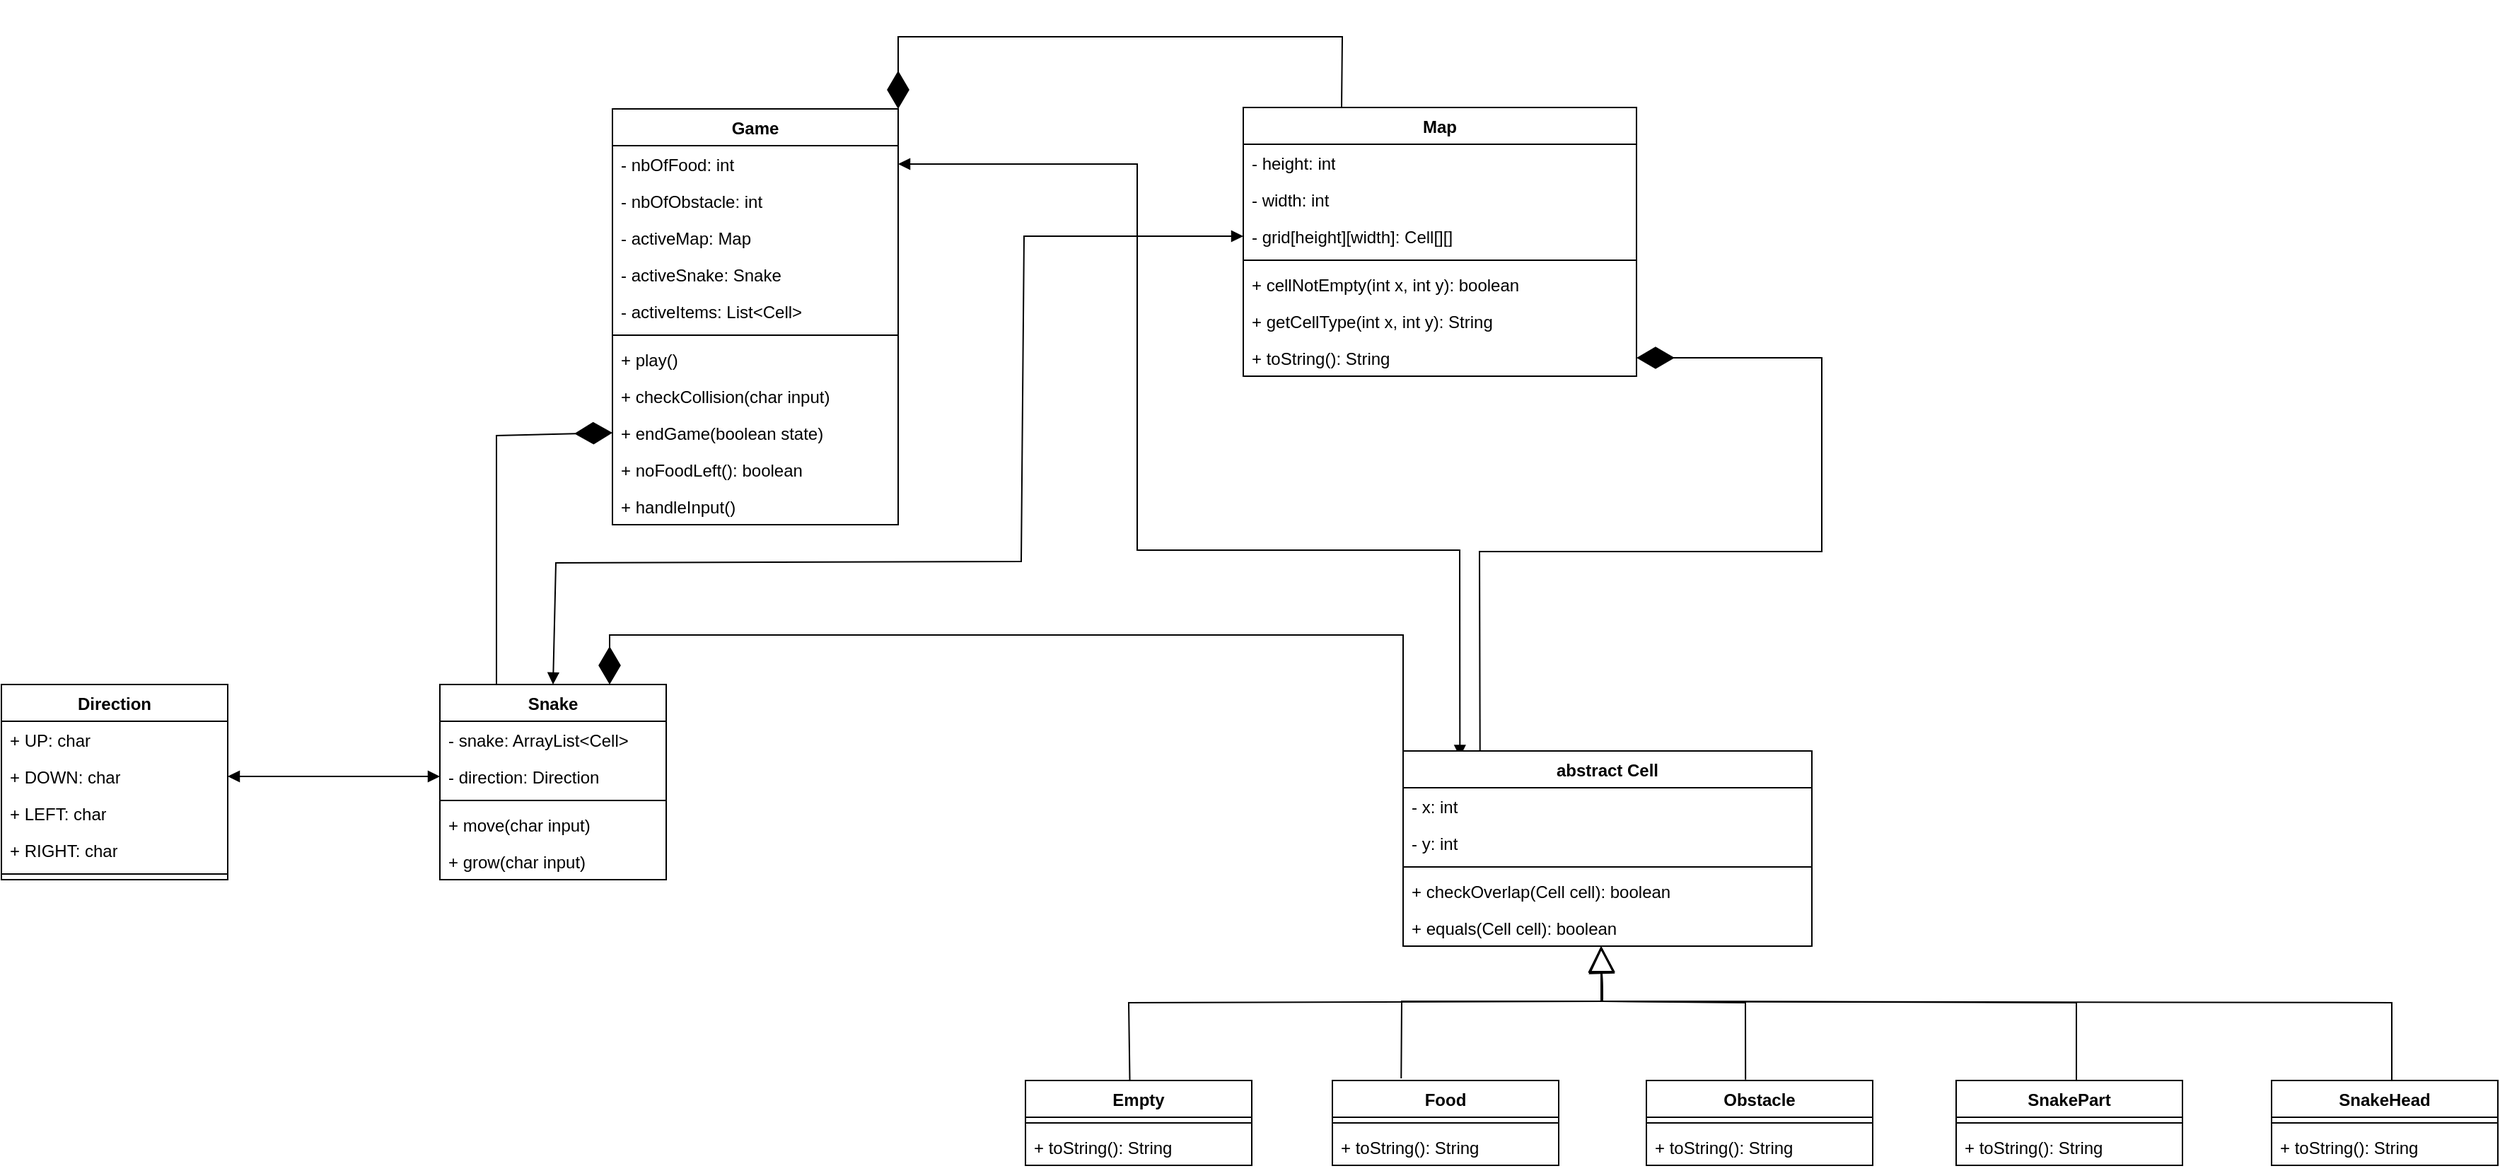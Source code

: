 <mxfile version="26.0.9">
  <diagram id="C5RBs43oDa-KdzZeNtuy" name="Page-1">
    <mxGraphModel dx="2922" dy="2815" grid="0" gridSize="10" guides="1" tooltips="1" connect="1" arrows="1" fold="1" page="1" pageScale="1" pageWidth="827" pageHeight="1169" math="0" shadow="0">
      <root>
        <mxCell id="WIyWlLk6GJQsqaUBKTNV-0" />
        <mxCell id="WIyWlLk6GJQsqaUBKTNV-1" parent="WIyWlLk6GJQsqaUBKTNV-0" />
        <mxCell id="BdjOSIE1ZlerIC6Gjbdh-4" value="Map" style="swimlane;fontStyle=1;align=center;verticalAlign=top;childLayout=stackLayout;horizontal=1;startSize=26;horizontalStack=0;resizeParent=1;resizeParentMax=0;resizeLast=0;collapsible=1;marginBottom=0;whiteSpace=wrap;html=1;" parent="WIyWlLk6GJQsqaUBKTNV-1" vertex="1">
          <mxGeometry x="1001" y="-927" width="278" height="190" as="geometry" />
        </mxCell>
        <mxCell id="BdjOSIE1ZlerIC6Gjbdh-17" value="- height: int" style="text;align=left;verticalAlign=top;spacingLeft=4;spacingRight=4;overflow=hidden;rotatable=0;points=[[0,0.5],[1,0.5]];portConstraint=eastwest;whiteSpace=wrap;html=1;" parent="BdjOSIE1ZlerIC6Gjbdh-4" vertex="1">
          <mxGeometry y="26" width="278" height="26" as="geometry" />
        </mxCell>
        <mxCell id="BdjOSIE1ZlerIC6Gjbdh-58" value="- width: int" style="text;align=left;verticalAlign=top;spacingLeft=4;spacingRight=4;overflow=hidden;rotatable=0;points=[[0,0.5],[1,0.5]];portConstraint=eastwest;whiteSpace=wrap;html=1;" parent="BdjOSIE1ZlerIC6Gjbdh-4" vertex="1">
          <mxGeometry y="52" width="278" height="26" as="geometry" />
        </mxCell>
        <mxCell id="gjHX_R62zOp6Vwz3K7VU-9" value="- grid[height][width]: Cell[][]" style="text;align=left;verticalAlign=top;spacingLeft=4;spacingRight=4;overflow=hidden;rotatable=0;points=[[0,0.5],[1,0.5]];portConstraint=eastwest;whiteSpace=wrap;html=1;" parent="BdjOSIE1ZlerIC6Gjbdh-4" vertex="1">
          <mxGeometry y="78" width="278" height="26" as="geometry" />
        </mxCell>
        <mxCell id="BdjOSIE1ZlerIC6Gjbdh-6" value="" style="line;strokeWidth=1;align=left;verticalAlign=middle;spacingTop=-1;spacingLeft=3;spacingRight=3;rotatable=0;labelPosition=right;points=[];portConstraint=eastwest;" parent="BdjOSIE1ZlerIC6Gjbdh-4" vertex="1">
          <mxGeometry y="104" width="278" height="8" as="geometry" />
        </mxCell>
        <mxCell id="6NrvAYaBloMerTwjyqQH-0" value="+ cellNotEmpty(int x, int y): boolean&lt;div&gt;&lt;br&gt;&lt;/div&gt;" style="text;align=left;verticalAlign=top;spacingLeft=4;spacingRight=4;overflow=hidden;rotatable=0;points=[[0,0.5],[1,0.5]];portConstraint=eastwest;whiteSpace=wrap;html=1;" parent="BdjOSIE1ZlerIC6Gjbdh-4" vertex="1">
          <mxGeometry y="112" width="278" height="26" as="geometry" />
        </mxCell>
        <mxCell id="BAlonrOyO3S9iq8skjWO-0" value="+ getCellType(int x, int y): String" style="text;align=left;verticalAlign=top;spacingLeft=4;spacingRight=4;overflow=hidden;rotatable=0;points=[[0,0.5],[1,0.5]];portConstraint=eastwest;whiteSpace=wrap;html=1;" parent="BdjOSIE1ZlerIC6Gjbdh-4" vertex="1">
          <mxGeometry y="138" width="278" height="26" as="geometry" />
        </mxCell>
        <mxCell id="BAlonrOyO3S9iq8skjWO-1" value="+ toString(): String" style="text;align=left;verticalAlign=top;spacingLeft=4;spacingRight=4;overflow=hidden;rotatable=0;points=[[0,0.5],[1,0.5]];portConstraint=eastwest;whiteSpace=wrap;html=1;" parent="BdjOSIE1ZlerIC6Gjbdh-4" vertex="1">
          <mxGeometry y="164" width="278" height="26" as="geometry" />
        </mxCell>
        <mxCell id="BdjOSIE1ZlerIC6Gjbdh-8" value="Snake" style="swimlane;fontStyle=1;align=center;verticalAlign=top;childLayout=stackLayout;horizontal=1;startSize=26;horizontalStack=0;resizeParent=1;resizeParentMax=0;resizeLast=0;collapsible=1;marginBottom=0;whiteSpace=wrap;html=1;" parent="WIyWlLk6GJQsqaUBKTNV-1" vertex="1">
          <mxGeometry x="433" y="-519" width="160" height="138" as="geometry" />
        </mxCell>
        <mxCell id="BdjOSIE1ZlerIC6Gjbdh-9" value="- snake: ArrayList&amp;lt;Cell&amp;gt;" style="text;align=left;verticalAlign=top;spacingLeft=4;spacingRight=4;overflow=hidden;rotatable=0;points=[[0,0.5],[1,0.5]];portConstraint=eastwest;whiteSpace=wrap;html=1;" parent="BdjOSIE1ZlerIC6Gjbdh-8" vertex="1">
          <mxGeometry y="26" width="160" height="26" as="geometry" />
        </mxCell>
        <mxCell id="BdjOSIE1ZlerIC6Gjbdh-60" value="- direction: Direction" style="text;align=left;verticalAlign=top;spacingLeft=4;spacingRight=4;overflow=hidden;rotatable=0;points=[[0,0.5],[1,0.5]];portConstraint=eastwest;whiteSpace=wrap;html=1;" parent="BdjOSIE1ZlerIC6Gjbdh-8" vertex="1">
          <mxGeometry y="52" width="160" height="26" as="geometry" />
        </mxCell>
        <mxCell id="BdjOSIE1ZlerIC6Gjbdh-10" value="" style="line;strokeWidth=1;align=left;verticalAlign=middle;spacingTop=-1;spacingLeft=3;spacingRight=3;rotatable=0;labelPosition=right;points=[];portConstraint=eastwest;" parent="BdjOSIE1ZlerIC6Gjbdh-8" vertex="1">
          <mxGeometry y="78" width="160" height="8" as="geometry" />
        </mxCell>
        <mxCell id="BdjOSIE1ZlerIC6Gjbdh-61" value="+ move(char input)" style="text;align=left;verticalAlign=top;spacingLeft=4;spacingRight=4;overflow=hidden;rotatable=0;points=[[0,0.5],[1,0.5]];portConstraint=eastwest;whiteSpace=wrap;html=1;" parent="BdjOSIE1ZlerIC6Gjbdh-8" vertex="1">
          <mxGeometry y="86" width="160" height="26" as="geometry" />
        </mxCell>
        <mxCell id="BdjOSIE1ZlerIC6Gjbdh-62" value="+ grow(char input)" style="text;align=left;verticalAlign=top;spacingLeft=4;spacingRight=4;overflow=hidden;rotatable=0;points=[[0,0.5],[1,0.5]];portConstraint=eastwest;whiteSpace=wrap;html=1;" parent="BdjOSIE1ZlerIC6Gjbdh-8" vertex="1">
          <mxGeometry y="112" width="160" height="26" as="geometry" />
        </mxCell>
        <mxCell id="BdjOSIE1ZlerIC6Gjbdh-18" value="Direction" style="swimlane;fontStyle=1;align=center;verticalAlign=top;childLayout=stackLayout;horizontal=1;startSize=26;horizontalStack=0;resizeParent=1;resizeParentMax=0;resizeLast=0;collapsible=1;marginBottom=0;whiteSpace=wrap;html=1;" parent="WIyWlLk6GJQsqaUBKTNV-1" vertex="1">
          <mxGeometry x="123" y="-519" width="160" height="138" as="geometry" />
        </mxCell>
        <mxCell id="BdjOSIE1ZlerIC6Gjbdh-19" value="+ UP: char" style="text;align=left;verticalAlign=top;spacingLeft=4;spacingRight=4;overflow=hidden;rotatable=0;points=[[0,0.5],[1,0.5]];portConstraint=eastwest;whiteSpace=wrap;html=1;" parent="BdjOSIE1ZlerIC6Gjbdh-18" vertex="1">
          <mxGeometry y="26" width="160" height="26" as="geometry" />
        </mxCell>
        <mxCell id="BdjOSIE1ZlerIC6Gjbdh-24" value="+ DOWN: char" style="text;align=left;verticalAlign=top;spacingLeft=4;spacingRight=4;overflow=hidden;rotatable=0;points=[[0,0.5],[1,0.5]];portConstraint=eastwest;whiteSpace=wrap;html=1;" parent="BdjOSIE1ZlerIC6Gjbdh-18" vertex="1">
          <mxGeometry y="52" width="160" height="26" as="geometry" />
        </mxCell>
        <mxCell id="BdjOSIE1ZlerIC6Gjbdh-25" value="+ LEFT: char" style="text;align=left;verticalAlign=top;spacingLeft=4;spacingRight=4;overflow=hidden;rotatable=0;points=[[0,0.5],[1,0.5]];portConstraint=eastwest;whiteSpace=wrap;html=1;" parent="BdjOSIE1ZlerIC6Gjbdh-18" vertex="1">
          <mxGeometry y="78" width="160" height="26" as="geometry" />
        </mxCell>
        <mxCell id="BdjOSIE1ZlerIC6Gjbdh-20" value="+ RIGHT: char" style="text;align=left;verticalAlign=top;spacingLeft=4;spacingRight=4;overflow=hidden;rotatable=0;points=[[0,0.5],[1,0.5]];portConstraint=eastwest;whiteSpace=wrap;html=1;" parent="BdjOSIE1ZlerIC6Gjbdh-18" vertex="1">
          <mxGeometry y="104" width="160" height="26" as="geometry" />
        </mxCell>
        <mxCell id="BdjOSIE1ZlerIC6Gjbdh-21" value="" style="line;strokeWidth=1;align=left;verticalAlign=middle;spacingTop=-1;spacingLeft=3;spacingRight=3;rotatable=0;labelPosition=right;points=[];portConstraint=eastwest;" parent="BdjOSIE1ZlerIC6Gjbdh-18" vertex="1">
          <mxGeometry y="130" width="160" height="8" as="geometry" />
        </mxCell>
        <mxCell id="BdjOSIE1ZlerIC6Gjbdh-26" value="Game" style="swimlane;fontStyle=1;align=center;verticalAlign=top;childLayout=stackLayout;horizontal=1;startSize=26;horizontalStack=0;resizeParent=1;resizeParentMax=0;resizeLast=0;collapsible=1;marginBottom=0;whiteSpace=wrap;html=1;" parent="WIyWlLk6GJQsqaUBKTNV-1" vertex="1">
          <mxGeometry x="555" y="-926" width="202" height="294" as="geometry" />
        </mxCell>
        <mxCell id="BdjOSIE1ZlerIC6Gjbdh-27" value="- nbOfFood: int" style="text;align=left;verticalAlign=top;spacingLeft=4;spacingRight=4;overflow=hidden;rotatable=0;points=[[0,0.5],[1,0.5]];portConstraint=eastwest;whiteSpace=wrap;html=1;" parent="BdjOSIE1ZlerIC6Gjbdh-26" vertex="1">
          <mxGeometry y="26" width="202" height="26" as="geometry" />
        </mxCell>
        <mxCell id="BdjOSIE1ZlerIC6Gjbdh-28" value="- nbOfObstacle: int" style="text;align=left;verticalAlign=top;spacingLeft=4;spacingRight=4;overflow=hidden;rotatable=0;points=[[0,0.5],[1,0.5]];portConstraint=eastwest;whiteSpace=wrap;html=1;" parent="BdjOSIE1ZlerIC6Gjbdh-26" vertex="1">
          <mxGeometry y="52" width="202" height="26" as="geometry" />
        </mxCell>
        <mxCell id="BdjOSIE1ZlerIC6Gjbdh-70" value="- activeMap: Map" style="text;align=left;verticalAlign=top;spacingLeft=4;spacingRight=4;overflow=hidden;rotatable=0;points=[[0,0.5],[1,0.5]];portConstraint=eastwest;whiteSpace=wrap;html=1;" parent="BdjOSIE1ZlerIC6Gjbdh-26" vertex="1">
          <mxGeometry y="78" width="202" height="26" as="geometry" />
        </mxCell>
        <mxCell id="BdjOSIE1ZlerIC6Gjbdh-69" value="- activeSnake: Snake" style="text;align=left;verticalAlign=top;spacingLeft=4;spacingRight=4;overflow=hidden;rotatable=0;points=[[0,0.5],[1,0.5]];portConstraint=eastwest;whiteSpace=wrap;html=1;" parent="BdjOSIE1ZlerIC6Gjbdh-26" vertex="1">
          <mxGeometry y="104" width="202" height="26" as="geometry" />
        </mxCell>
        <mxCell id="BdjOSIE1ZlerIC6Gjbdh-64" value="- activeItems: List&amp;lt;Cell&amp;gt;" style="text;align=left;verticalAlign=top;spacingLeft=4;spacingRight=4;overflow=hidden;rotatable=0;points=[[0,0.5],[1,0.5]];portConstraint=eastwest;whiteSpace=wrap;html=1;" parent="BdjOSIE1ZlerIC6Gjbdh-26" vertex="1">
          <mxGeometry y="130" width="202" height="26" as="geometry" />
        </mxCell>
        <mxCell id="BdjOSIE1ZlerIC6Gjbdh-29" value="" style="line;strokeWidth=1;align=left;verticalAlign=middle;spacingTop=-1;spacingLeft=3;spacingRight=3;rotatable=0;labelPosition=right;points=[];portConstraint=eastwest;" parent="BdjOSIE1ZlerIC6Gjbdh-26" vertex="1">
          <mxGeometry y="156" width="202" height="8" as="geometry" />
        </mxCell>
        <mxCell id="BdjOSIE1ZlerIC6Gjbdh-30" value="+ play()" style="text;align=left;verticalAlign=top;spacingLeft=4;spacingRight=4;overflow=hidden;rotatable=0;points=[[0,0.5],[1,0.5]];portConstraint=eastwest;whiteSpace=wrap;html=1;" parent="BdjOSIE1ZlerIC6Gjbdh-26" vertex="1">
          <mxGeometry y="164" width="202" height="26" as="geometry" />
        </mxCell>
        <mxCell id="BdjOSIE1ZlerIC6Gjbdh-11" value="+ checkCollision(char input)" style="text;align=left;verticalAlign=top;spacingLeft=4;spacingRight=4;overflow=hidden;rotatable=0;points=[[0,0.5],[1,0.5]];portConstraint=eastwest;whiteSpace=wrap;html=1;" parent="BdjOSIE1ZlerIC6Gjbdh-26" vertex="1">
          <mxGeometry y="190" width="202" height="26" as="geometry" />
        </mxCell>
        <mxCell id="BdjOSIE1ZlerIC6Gjbdh-67" value="+ endGame(boolean state)" style="text;align=left;verticalAlign=top;spacingLeft=4;spacingRight=4;overflow=hidden;rotatable=0;points=[[0,0.5],[1,0.5]];portConstraint=eastwest;whiteSpace=wrap;html=1;" parent="BdjOSIE1ZlerIC6Gjbdh-26" vertex="1">
          <mxGeometry y="216" width="202" height="26" as="geometry" />
        </mxCell>
        <mxCell id="BAlonrOyO3S9iq8skjWO-8" value="+ noFoodLeft(): boolean" style="text;align=left;verticalAlign=top;spacingLeft=4;spacingRight=4;overflow=hidden;rotatable=0;points=[[0,0.5],[1,0.5]];portConstraint=eastwest;whiteSpace=wrap;html=1;" parent="BdjOSIE1ZlerIC6Gjbdh-26" vertex="1">
          <mxGeometry y="242" width="202" height="26" as="geometry" />
        </mxCell>
        <mxCell id="BAlonrOyO3S9iq8skjWO-9" value="+ handleInput()" style="text;align=left;verticalAlign=top;spacingLeft=4;spacingRight=4;overflow=hidden;rotatable=0;points=[[0,0.5],[1,0.5]];portConstraint=eastwest;whiteSpace=wrap;html=1;" parent="BdjOSIE1ZlerIC6Gjbdh-26" vertex="1">
          <mxGeometry y="268" width="202" height="26" as="geometry" />
        </mxCell>
        <mxCell id="BdjOSIE1ZlerIC6Gjbdh-83" value="" style="endArrow=diamondThin;endFill=1;endSize=24;html=1;rounded=0;exitX=0;exitY=0;exitDx=0;exitDy=0;entryX=0.75;entryY=0;entryDx=0;entryDy=0;" parent="WIyWlLk6GJQsqaUBKTNV-1" source="Aa71tJGsUNVY9X4nbh6g-4" target="BdjOSIE1ZlerIC6Gjbdh-8" edge="1">
          <mxGeometry width="160" relative="1" as="geometry">
            <mxPoint x="806" y="-397.0" as="sourcePoint" />
            <mxPoint x="681" y="-464" as="targetPoint" />
            <Array as="points">
              <mxPoint x="1114" y="-554" />
              <mxPoint x="553" y="-554" />
            </Array>
          </mxGeometry>
        </mxCell>
        <mxCell id="6NrvAYaBloMerTwjyqQH-10" value="" style="endArrow=block;startArrow=block;endFill=1;startFill=1;html=1;rounded=0;entryX=0;entryY=0.5;entryDx=0;entryDy=0;exitX=0.5;exitY=0;exitDx=0;exitDy=0;" parent="WIyWlLk6GJQsqaUBKTNV-1" source="BdjOSIE1ZlerIC6Gjbdh-8" target="gjHX_R62zOp6Vwz3K7VU-9" edge="1">
          <mxGeometry width="160" relative="1" as="geometry">
            <mxPoint x="513" y="-549" as="sourcePoint" />
            <mxPoint x="868" y="-549" as="targetPoint" />
            <Array as="points">
              <mxPoint x="515" y="-605" />
              <mxPoint x="844" y="-606" />
              <mxPoint x="846" y="-836" />
            </Array>
          </mxGeometry>
        </mxCell>
        <mxCell id="6NrvAYaBloMerTwjyqQH-12" value="" style="endArrow=block;startArrow=block;endFill=1;startFill=1;html=1;rounded=0;entryX=1;entryY=0.5;entryDx=0;entryDy=0;exitX=0;exitY=0.5;exitDx=0;exitDy=0;" parent="WIyWlLk6GJQsqaUBKTNV-1" source="BdjOSIE1ZlerIC6Gjbdh-60" target="BdjOSIE1ZlerIC6Gjbdh-24" edge="1">
          <mxGeometry width="160" relative="1" as="geometry">
            <mxPoint x="533" y="-499" as="sourcePoint" />
            <mxPoint x="1022" y="-975" as="targetPoint" />
            <Array as="points" />
          </mxGeometry>
        </mxCell>
        <mxCell id="6NrvAYaBloMerTwjyqQH-13" value="" style="endArrow=block;startArrow=block;endFill=1;startFill=1;html=1;rounded=0;exitX=0.139;exitY=0.031;exitDx=0;exitDy=0;entryX=1;entryY=0.5;entryDx=0;entryDy=0;exitPerimeter=0;" parent="WIyWlLk6GJQsqaUBKTNV-1" source="Aa71tJGsUNVY9X4nbh6g-4" target="BdjOSIE1ZlerIC6Gjbdh-27" edge="1">
          <mxGeometry width="160" relative="1" as="geometry">
            <mxPoint x="542" y="-369" as="sourcePoint" />
            <mxPoint x="765" y="-922" as="targetPoint" />
            <Array as="points">
              <mxPoint x="1154" y="-614" />
              <mxPoint x="926" y="-614" />
              <mxPoint x="926" y="-887" />
            </Array>
          </mxGeometry>
        </mxCell>
        <mxCell id="Aa71tJGsUNVY9X4nbh6g-4" value="abstract Cell" style="swimlane;fontStyle=1;align=center;verticalAlign=top;childLayout=stackLayout;horizontal=1;startSize=26;horizontalStack=0;resizeParent=1;resizeParentMax=0;resizeLast=0;collapsible=1;marginBottom=0;whiteSpace=wrap;html=1;" parent="WIyWlLk6GJQsqaUBKTNV-1" vertex="1">
          <mxGeometry x="1114" y="-472" width="289" height="138" as="geometry" />
        </mxCell>
        <mxCell id="Aa71tJGsUNVY9X4nbh6g-5" value="- x: int" style="text;align=left;verticalAlign=top;spacingLeft=4;spacingRight=4;overflow=hidden;rotatable=0;points=[[0,0.5],[1,0.5]];portConstraint=eastwest;whiteSpace=wrap;html=1;" parent="Aa71tJGsUNVY9X4nbh6g-4" vertex="1">
          <mxGeometry y="26" width="289" height="26" as="geometry" />
        </mxCell>
        <mxCell id="Aa71tJGsUNVY9X4nbh6g-9" value="- y: int" style="text;align=left;verticalAlign=top;spacingLeft=4;spacingRight=4;overflow=hidden;rotatable=0;points=[[0,0.5],[1,0.5]];portConstraint=eastwest;whiteSpace=wrap;html=1;" parent="Aa71tJGsUNVY9X4nbh6g-4" vertex="1">
          <mxGeometry y="52" width="289" height="26" as="geometry" />
        </mxCell>
        <mxCell id="Aa71tJGsUNVY9X4nbh6g-6" value="" style="line;strokeWidth=1;align=left;verticalAlign=middle;spacingTop=-1;spacingLeft=3;spacingRight=3;rotatable=0;labelPosition=right;points=[];portConstraint=eastwest;" parent="Aa71tJGsUNVY9X4nbh6g-4" vertex="1">
          <mxGeometry y="78" width="289" height="8" as="geometry" />
        </mxCell>
        <mxCell id="BAlonrOyO3S9iq8skjWO-2" value="+ checkOverlap(Cell cell): boolean&lt;div&gt;&lt;br&gt;&lt;/div&gt;" style="text;align=left;verticalAlign=top;spacingLeft=4;spacingRight=4;overflow=hidden;rotatable=0;points=[[0,0.5],[1,0.5]];portConstraint=eastwest;whiteSpace=wrap;html=1;" parent="Aa71tJGsUNVY9X4nbh6g-4" vertex="1">
          <mxGeometry y="86" width="289" height="26" as="geometry" />
        </mxCell>
        <mxCell id="BAlonrOyO3S9iq8skjWO-3" value="+ equals(Cell cell): boolean" style="text;align=left;verticalAlign=top;spacingLeft=4;spacingRight=4;overflow=hidden;rotatable=0;points=[[0,0.5],[1,0.5]];portConstraint=eastwest;whiteSpace=wrap;html=1;" parent="Aa71tJGsUNVY9X4nbh6g-4" vertex="1">
          <mxGeometry y="112" width="289" height="26" as="geometry" />
        </mxCell>
        <mxCell id="Aa71tJGsUNVY9X4nbh6g-10" value="Empty" style="swimlane;fontStyle=1;align=center;verticalAlign=top;childLayout=stackLayout;horizontal=1;startSize=26;horizontalStack=0;resizeParent=1;resizeParentMax=0;resizeLast=0;collapsible=1;marginBottom=0;whiteSpace=wrap;html=1;" parent="WIyWlLk6GJQsqaUBKTNV-1" vertex="1">
          <mxGeometry x="847" y="-239" width="160" height="60" as="geometry" />
        </mxCell>
        <mxCell id="Aa71tJGsUNVY9X4nbh6g-13" value="" style="line;strokeWidth=1;align=left;verticalAlign=middle;spacingTop=-1;spacingLeft=3;spacingRight=3;rotatable=0;labelPosition=right;points=[];portConstraint=eastwest;" parent="Aa71tJGsUNVY9X4nbh6g-10" vertex="1">
          <mxGeometry y="26" width="160" height="8" as="geometry" />
        </mxCell>
        <mxCell id="BAlonrOyO3S9iq8skjWO-4" value="+ toString(): String" style="text;align=left;verticalAlign=top;spacingLeft=4;spacingRight=4;overflow=hidden;rotatable=0;points=[[0,0.5],[1,0.5]];portConstraint=eastwest;whiteSpace=wrap;html=1;" parent="Aa71tJGsUNVY9X4nbh6g-10" vertex="1">
          <mxGeometry y="34" width="160" height="26" as="geometry" />
        </mxCell>
        <mxCell id="Aa71tJGsUNVY9X4nbh6g-14" value="Food" style="swimlane;fontStyle=1;align=center;verticalAlign=top;childLayout=stackLayout;horizontal=1;startSize=26;horizontalStack=0;resizeParent=1;resizeParentMax=0;resizeLast=0;collapsible=1;marginBottom=0;whiteSpace=wrap;html=1;" parent="WIyWlLk6GJQsqaUBKTNV-1" vertex="1">
          <mxGeometry x="1064" y="-239" width="160" height="60" as="geometry" />
        </mxCell>
        <mxCell id="Aa71tJGsUNVY9X4nbh6g-15" value="" style="line;strokeWidth=1;align=left;verticalAlign=middle;spacingTop=-1;spacingLeft=3;spacingRight=3;rotatable=0;labelPosition=right;points=[];portConstraint=eastwest;" parent="Aa71tJGsUNVY9X4nbh6g-14" vertex="1">
          <mxGeometry y="26" width="160" height="8" as="geometry" />
        </mxCell>
        <mxCell id="BAlonrOyO3S9iq8skjWO-5" value="+ toString(): String" style="text;align=left;verticalAlign=top;spacingLeft=4;spacingRight=4;overflow=hidden;rotatable=0;points=[[0,0.5],[1,0.5]];portConstraint=eastwest;whiteSpace=wrap;html=1;" parent="Aa71tJGsUNVY9X4nbh6g-14" vertex="1">
          <mxGeometry y="34" width="160" height="26" as="geometry" />
        </mxCell>
        <mxCell id="Aa71tJGsUNVY9X4nbh6g-16" value="SnakePart" style="swimlane;fontStyle=1;align=center;verticalAlign=top;childLayout=stackLayout;horizontal=1;startSize=26;horizontalStack=0;resizeParent=1;resizeParentMax=0;resizeLast=0;collapsible=1;marginBottom=0;whiteSpace=wrap;html=1;" parent="WIyWlLk6GJQsqaUBKTNV-1" vertex="1">
          <mxGeometry x="1505" y="-239" width="160" height="60" as="geometry" />
        </mxCell>
        <mxCell id="Aa71tJGsUNVY9X4nbh6g-17" value="" style="line;strokeWidth=1;align=left;verticalAlign=middle;spacingTop=-1;spacingLeft=3;spacingRight=3;rotatable=0;labelPosition=right;points=[];portConstraint=eastwest;" parent="Aa71tJGsUNVY9X4nbh6g-16" vertex="1">
          <mxGeometry y="26" width="160" height="8" as="geometry" />
        </mxCell>
        <mxCell id="BAlonrOyO3S9iq8skjWO-7" value="+ toString(): String" style="text;align=left;verticalAlign=top;spacingLeft=4;spacingRight=4;overflow=hidden;rotatable=0;points=[[0,0.5],[1,0.5]];portConstraint=eastwest;whiteSpace=wrap;html=1;" parent="Aa71tJGsUNVY9X4nbh6g-16" vertex="1">
          <mxGeometry y="34" width="160" height="26" as="geometry" />
        </mxCell>
        <mxCell id="Aa71tJGsUNVY9X4nbh6g-18" value="Obstacle" style="swimlane;fontStyle=1;align=center;verticalAlign=top;childLayout=stackLayout;horizontal=1;startSize=26;horizontalStack=0;resizeParent=1;resizeParentMax=0;resizeLast=0;collapsible=1;marginBottom=0;whiteSpace=wrap;html=1;" parent="WIyWlLk6GJQsqaUBKTNV-1" vertex="1">
          <mxGeometry x="1286" y="-239" width="160" height="60" as="geometry" />
        </mxCell>
        <mxCell id="Aa71tJGsUNVY9X4nbh6g-19" value="" style="line;strokeWidth=1;align=left;verticalAlign=middle;spacingTop=-1;spacingLeft=3;spacingRight=3;rotatable=0;labelPosition=right;points=[];portConstraint=eastwest;" parent="Aa71tJGsUNVY9X4nbh6g-18" vertex="1">
          <mxGeometry y="26" width="160" height="8" as="geometry" />
        </mxCell>
        <mxCell id="gjHX_R62zOp6Vwz3K7VU-3" value="+ toString(): String" style="text;align=left;verticalAlign=top;spacingLeft=4;spacingRight=4;overflow=hidden;rotatable=0;points=[[0,0.5],[1,0.5]];portConstraint=eastwest;whiteSpace=wrap;html=1;" parent="Aa71tJGsUNVY9X4nbh6g-18" vertex="1">
          <mxGeometry y="34" width="160" height="26" as="geometry" />
        </mxCell>
        <mxCell id="Aa71tJGsUNVY9X4nbh6g-20" value="" style="endArrow=block;endSize=16;endFill=0;html=1;rounded=0;exitX=0.438;exitY=-0.011;exitDx=0;exitDy=0;exitPerimeter=0;" parent="WIyWlLk6GJQsqaUBKTNV-1" source="Aa71tJGsUNVY9X4nbh6g-18" edge="1">
          <mxGeometry x="-0.439" y="-106" width="160" relative="1" as="geometry">
            <mxPoint x="1355" y="-252" as="sourcePoint" />
            <mxPoint x="1254" y="-334" as="targetPoint" />
            <Array as="points">
              <mxPoint x="1356" y="-294" />
              <mxPoint x="1255" y="-295" />
            </Array>
            <mxPoint x="104" y="95" as="offset" />
          </mxGeometry>
        </mxCell>
        <mxCell id="Aa71tJGsUNVY9X4nbh6g-21" value="" style="endArrow=block;endSize=16;endFill=0;html=1;rounded=0;exitX=0.438;exitY=-0.011;exitDx=0;exitDy=0;exitPerimeter=0;" parent="WIyWlLk6GJQsqaUBKTNV-1" edge="1">
          <mxGeometry x="-0.439" y="-106" width="160" relative="1" as="geometry">
            <mxPoint x="1590" y="-239" as="sourcePoint" />
            <mxPoint x="1254" y="-333" as="targetPoint" />
            <Array as="points">
              <mxPoint x="1590" y="-294" />
              <mxPoint x="1255" y="-295" />
            </Array>
            <mxPoint x="104" y="95" as="offset" />
          </mxGeometry>
        </mxCell>
        <mxCell id="Aa71tJGsUNVY9X4nbh6g-22" value="" style="endArrow=block;endSize=16;endFill=0;html=1;rounded=0;exitX=0.461;exitY=-0.003;exitDx=0;exitDy=0;exitPerimeter=0;" parent="WIyWlLk6GJQsqaUBKTNV-1" source="Aa71tJGsUNVY9X4nbh6g-10" edge="1">
          <mxGeometry x="-0.439" y="-106" width="160" relative="1" as="geometry">
            <mxPoint x="1356" y="-239" as="sourcePoint" />
            <mxPoint x="1254" y="-334" as="targetPoint" />
            <Array as="points">
              <mxPoint x="920" y="-294" />
              <mxPoint x="1255" y="-295" />
            </Array>
            <mxPoint x="104" y="95" as="offset" />
          </mxGeometry>
        </mxCell>
        <mxCell id="Aa71tJGsUNVY9X4nbh6g-23" value="" style="endArrow=block;endSize=16;endFill=0;html=1;rounded=0;exitX=0.304;exitY=-0.025;exitDx=0;exitDy=0;exitPerimeter=0;" parent="WIyWlLk6GJQsqaUBKTNV-1" source="Aa71tJGsUNVY9X4nbh6g-14" edge="1">
          <mxGeometry x="-0.439" y="-106" width="160" relative="1" as="geometry">
            <mxPoint x="1356" y="-239" as="sourcePoint" />
            <mxPoint x="1254" y="-334" as="targetPoint" />
            <Array as="points">
              <mxPoint x="1113" y="-295" />
              <mxPoint x="1255" y="-295" />
            </Array>
            <mxPoint x="104" y="95" as="offset" />
          </mxGeometry>
        </mxCell>
        <mxCell id="gjHX_R62zOp6Vwz3K7VU-0" value="" style="endArrow=diamondThin;endFill=1;endSize=24;html=1;rounded=0;exitX=0.25;exitY=0;exitDx=0;exitDy=0;entryX=0;entryY=0.5;entryDx=0;entryDy=0;" parent="WIyWlLk6GJQsqaUBKTNV-1" source="BdjOSIE1ZlerIC6Gjbdh-8" target="BdjOSIE1ZlerIC6Gjbdh-67" edge="1">
          <mxGeometry width="160" relative="1" as="geometry">
            <mxPoint x="816" y="-387" as="sourcePoint" />
            <mxPoint x="602" y="-348" as="targetPoint" />
            <Array as="points">
              <mxPoint x="473" y="-695" />
            </Array>
          </mxGeometry>
        </mxCell>
        <mxCell id="gjHX_R62zOp6Vwz3K7VU-5" value="" style="endArrow=diamondThin;endFill=1;endSize=24;html=1;rounded=0;entryX=1;entryY=0;entryDx=0;entryDy=0;exitX=0.25;exitY=0;exitDx=0;exitDy=0;" parent="WIyWlLk6GJQsqaUBKTNV-1" source="BdjOSIE1ZlerIC6Gjbdh-4" target="BdjOSIE1ZlerIC6Gjbdh-26" edge="1">
          <mxGeometry width="160" relative="1" as="geometry">
            <mxPoint x="1023" y="-935" as="sourcePoint" />
            <mxPoint x="743" y="-973" as="targetPoint" />
            <Array as="points">
              <mxPoint x="1071" y="-977" />
              <mxPoint x="757" y="-977" />
            </Array>
          </mxGeometry>
        </mxCell>
        <mxCell id="bCQ1opWmbhh3vQ8mi8Qb-1" value="" style="endArrow=diamondThin;endFill=1;endSize=24;html=1;rounded=0;entryX=1;entryY=0.5;entryDx=0;entryDy=0;exitX=0.365;exitY=-0.049;exitDx=0;exitDy=0;exitPerimeter=0;" parent="WIyWlLk6GJQsqaUBKTNV-1" target="BAlonrOyO3S9iq8skjWO-1" edge="1">
          <mxGeometry width="160" relative="1" as="geometry">
            <mxPoint x="1168.37" y="-472.004" as="sourcePoint" />
            <mxPoint x="1166.005" y="-704.164" as="targetPoint" />
            <Array as="points">
              <mxPoint x="1168" y="-613" />
              <mxPoint x="1410" y="-613" />
              <mxPoint x="1410" y="-750" />
            </Array>
          </mxGeometry>
        </mxCell>
        <mxCell id="pKKgxKeEwfDSkmkC7B26-0" value="" style="endArrow=block;endSize=16;endFill=0;html=1;rounded=0;exitX=0.438;exitY=-0.011;exitDx=0;exitDy=0;exitPerimeter=0;" parent="WIyWlLk6GJQsqaUBKTNV-1" edge="1">
          <mxGeometry x="-0.439" y="-106" width="160" relative="1" as="geometry">
            <mxPoint x="1813" y="-239" as="sourcePoint" />
            <mxPoint x="1254" y="-334" as="targetPoint" />
            <Array as="points">
              <mxPoint x="1813" y="-294" />
              <mxPoint x="1254" y="-295" />
            </Array>
            <mxPoint x="104" y="95" as="offset" />
          </mxGeometry>
        </mxCell>
        <mxCell id="pKKgxKeEwfDSkmkC7B26-1" value="SnakeHead" style="swimlane;fontStyle=1;align=center;verticalAlign=top;childLayout=stackLayout;horizontal=1;startSize=26;horizontalStack=0;resizeParent=1;resizeParentMax=0;resizeLast=0;collapsible=1;marginBottom=0;whiteSpace=wrap;html=1;" parent="WIyWlLk6GJQsqaUBKTNV-1" vertex="1">
          <mxGeometry x="1728" y="-239" width="160" height="60" as="geometry" />
        </mxCell>
        <mxCell id="pKKgxKeEwfDSkmkC7B26-2" value="" style="line;strokeWidth=1;align=left;verticalAlign=middle;spacingTop=-1;spacingLeft=3;spacingRight=3;rotatable=0;labelPosition=right;points=[];portConstraint=eastwest;" parent="pKKgxKeEwfDSkmkC7B26-1" vertex="1">
          <mxGeometry y="26" width="160" height="8" as="geometry" />
        </mxCell>
        <mxCell id="BAlonrOyO3S9iq8skjWO-6" value="+ toString(): String" style="text;align=left;verticalAlign=top;spacingLeft=4;spacingRight=4;overflow=hidden;rotatable=0;points=[[0,0.5],[1,0.5]];portConstraint=eastwest;whiteSpace=wrap;html=1;" parent="pKKgxKeEwfDSkmkC7B26-1" vertex="1">
          <mxGeometry y="34" width="160" height="26" as="geometry" />
        </mxCell>
      </root>
    </mxGraphModel>
  </diagram>
</mxfile>
